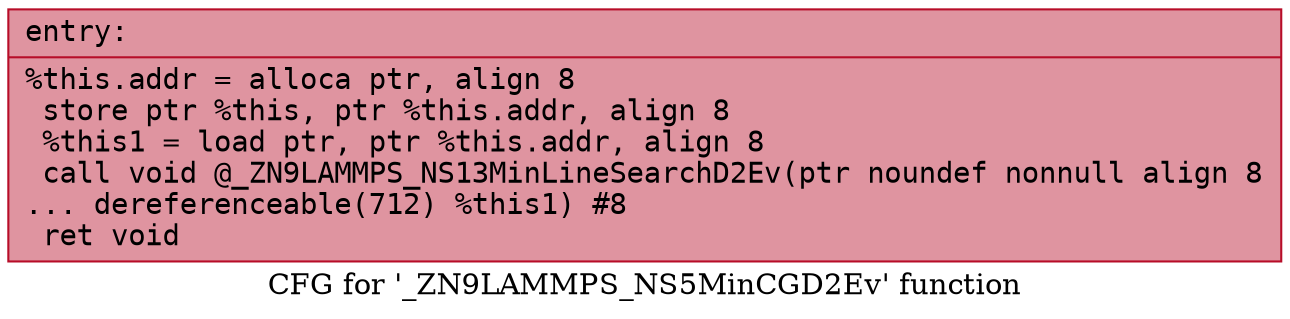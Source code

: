 digraph "CFG for '_ZN9LAMMPS_NS5MinCGD2Ev' function" {
	label="CFG for '_ZN9LAMMPS_NS5MinCGD2Ev' function";

	Node0x556815c96300 [shape=record,color="#b70d28ff", style=filled, fillcolor="#b70d2870" fontname="Courier",label="{entry:\l|  %this.addr = alloca ptr, align 8\l  store ptr %this, ptr %this.addr, align 8\l  %this1 = load ptr, ptr %this.addr, align 8\l  call void @_ZN9LAMMPS_NS13MinLineSearchD2Ev(ptr noundef nonnull align 8\l... dereferenceable(712) %this1) #8\l  ret void\l}"];
}
